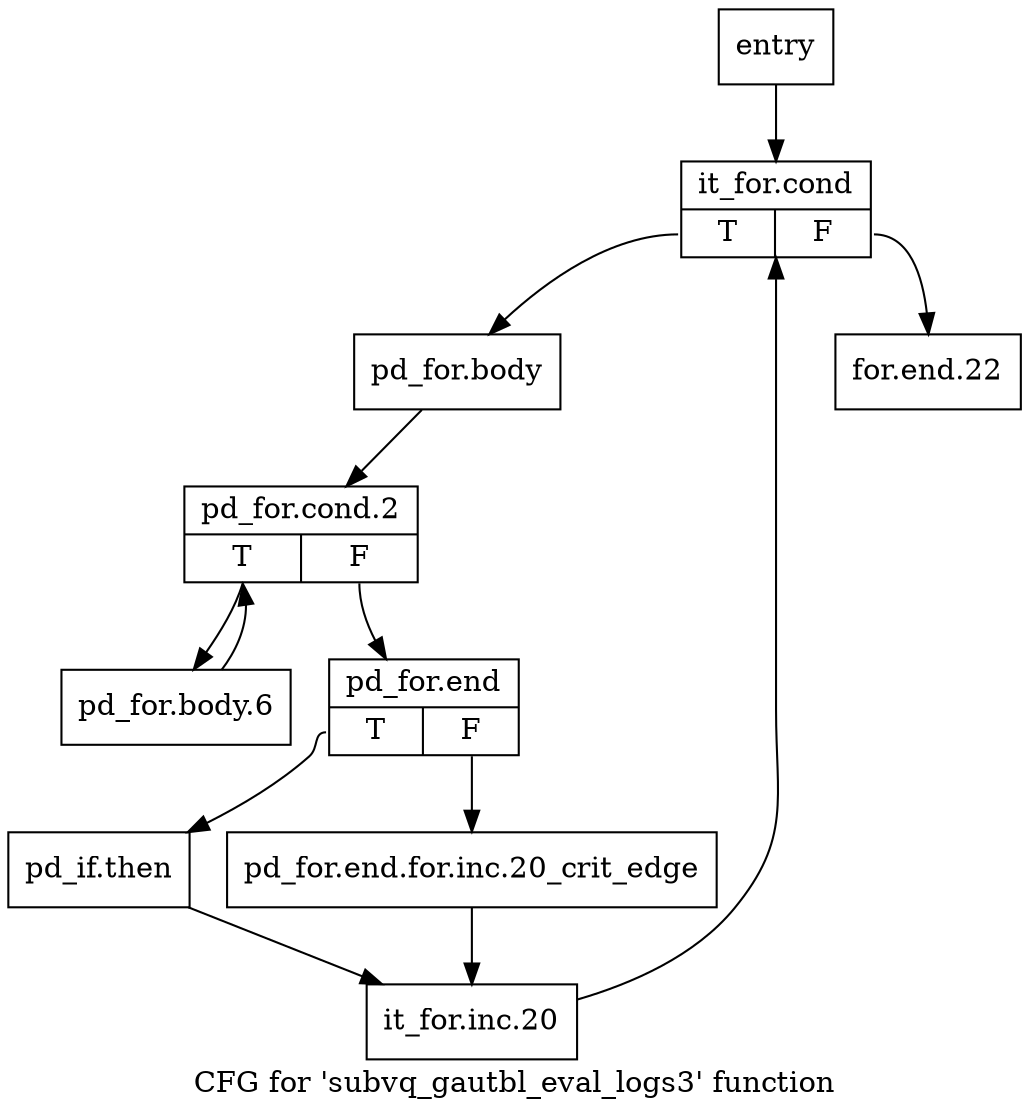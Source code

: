 digraph "CFG for 'subvq_gautbl_eval_logs3' function" {
	label="CFG for 'subvq_gautbl_eval_logs3' function";

	Node0x10773c0 [shape=record,label="{entry}"];
	Node0x10773c0 -> Node0x10778c0;
	Node0x10778c0 [shape=record,label="{it_for.cond|{<s0>T|<s1>F}}"];
	Node0x10778c0:s0 -> Node0x1077910;
	Node0x10778c0:s1 -> Node0x1077b40;
	Node0x1077910 [shape=record,label="{pd_for.body}"];
	Node0x1077910 -> Node0x1077960;
	Node0x1077960 [shape=record,label="{pd_for.cond.2|{<s0>T|<s1>F}}"];
	Node0x1077960:s0 -> Node0x10779b0;
	Node0x1077960:s1 -> Node0x1077a00;
	Node0x10779b0 [shape=record,label="{pd_for.body.6}"];
	Node0x10779b0 -> Node0x1077960;
	Node0x1077a00 [shape=record,label="{pd_for.end|{<s0>T|<s1>F}}"];
	Node0x1077a00:s0 -> Node0x1077aa0;
	Node0x1077a00:s1 -> Node0x1077a50;
	Node0x1077a50 [shape=record,label="{pd_for.end.for.inc.20_crit_edge}"];
	Node0x1077a50 -> Node0x1077af0;
	Node0x1077aa0 [shape=record,label="{pd_if.then}"];
	Node0x1077aa0 -> Node0x1077af0;
	Node0x1077af0 [shape=record,label="{it_for.inc.20}"];
	Node0x1077af0 -> Node0x10778c0;
	Node0x1077b40 [shape=record,label="{for.end.22}"];
}
